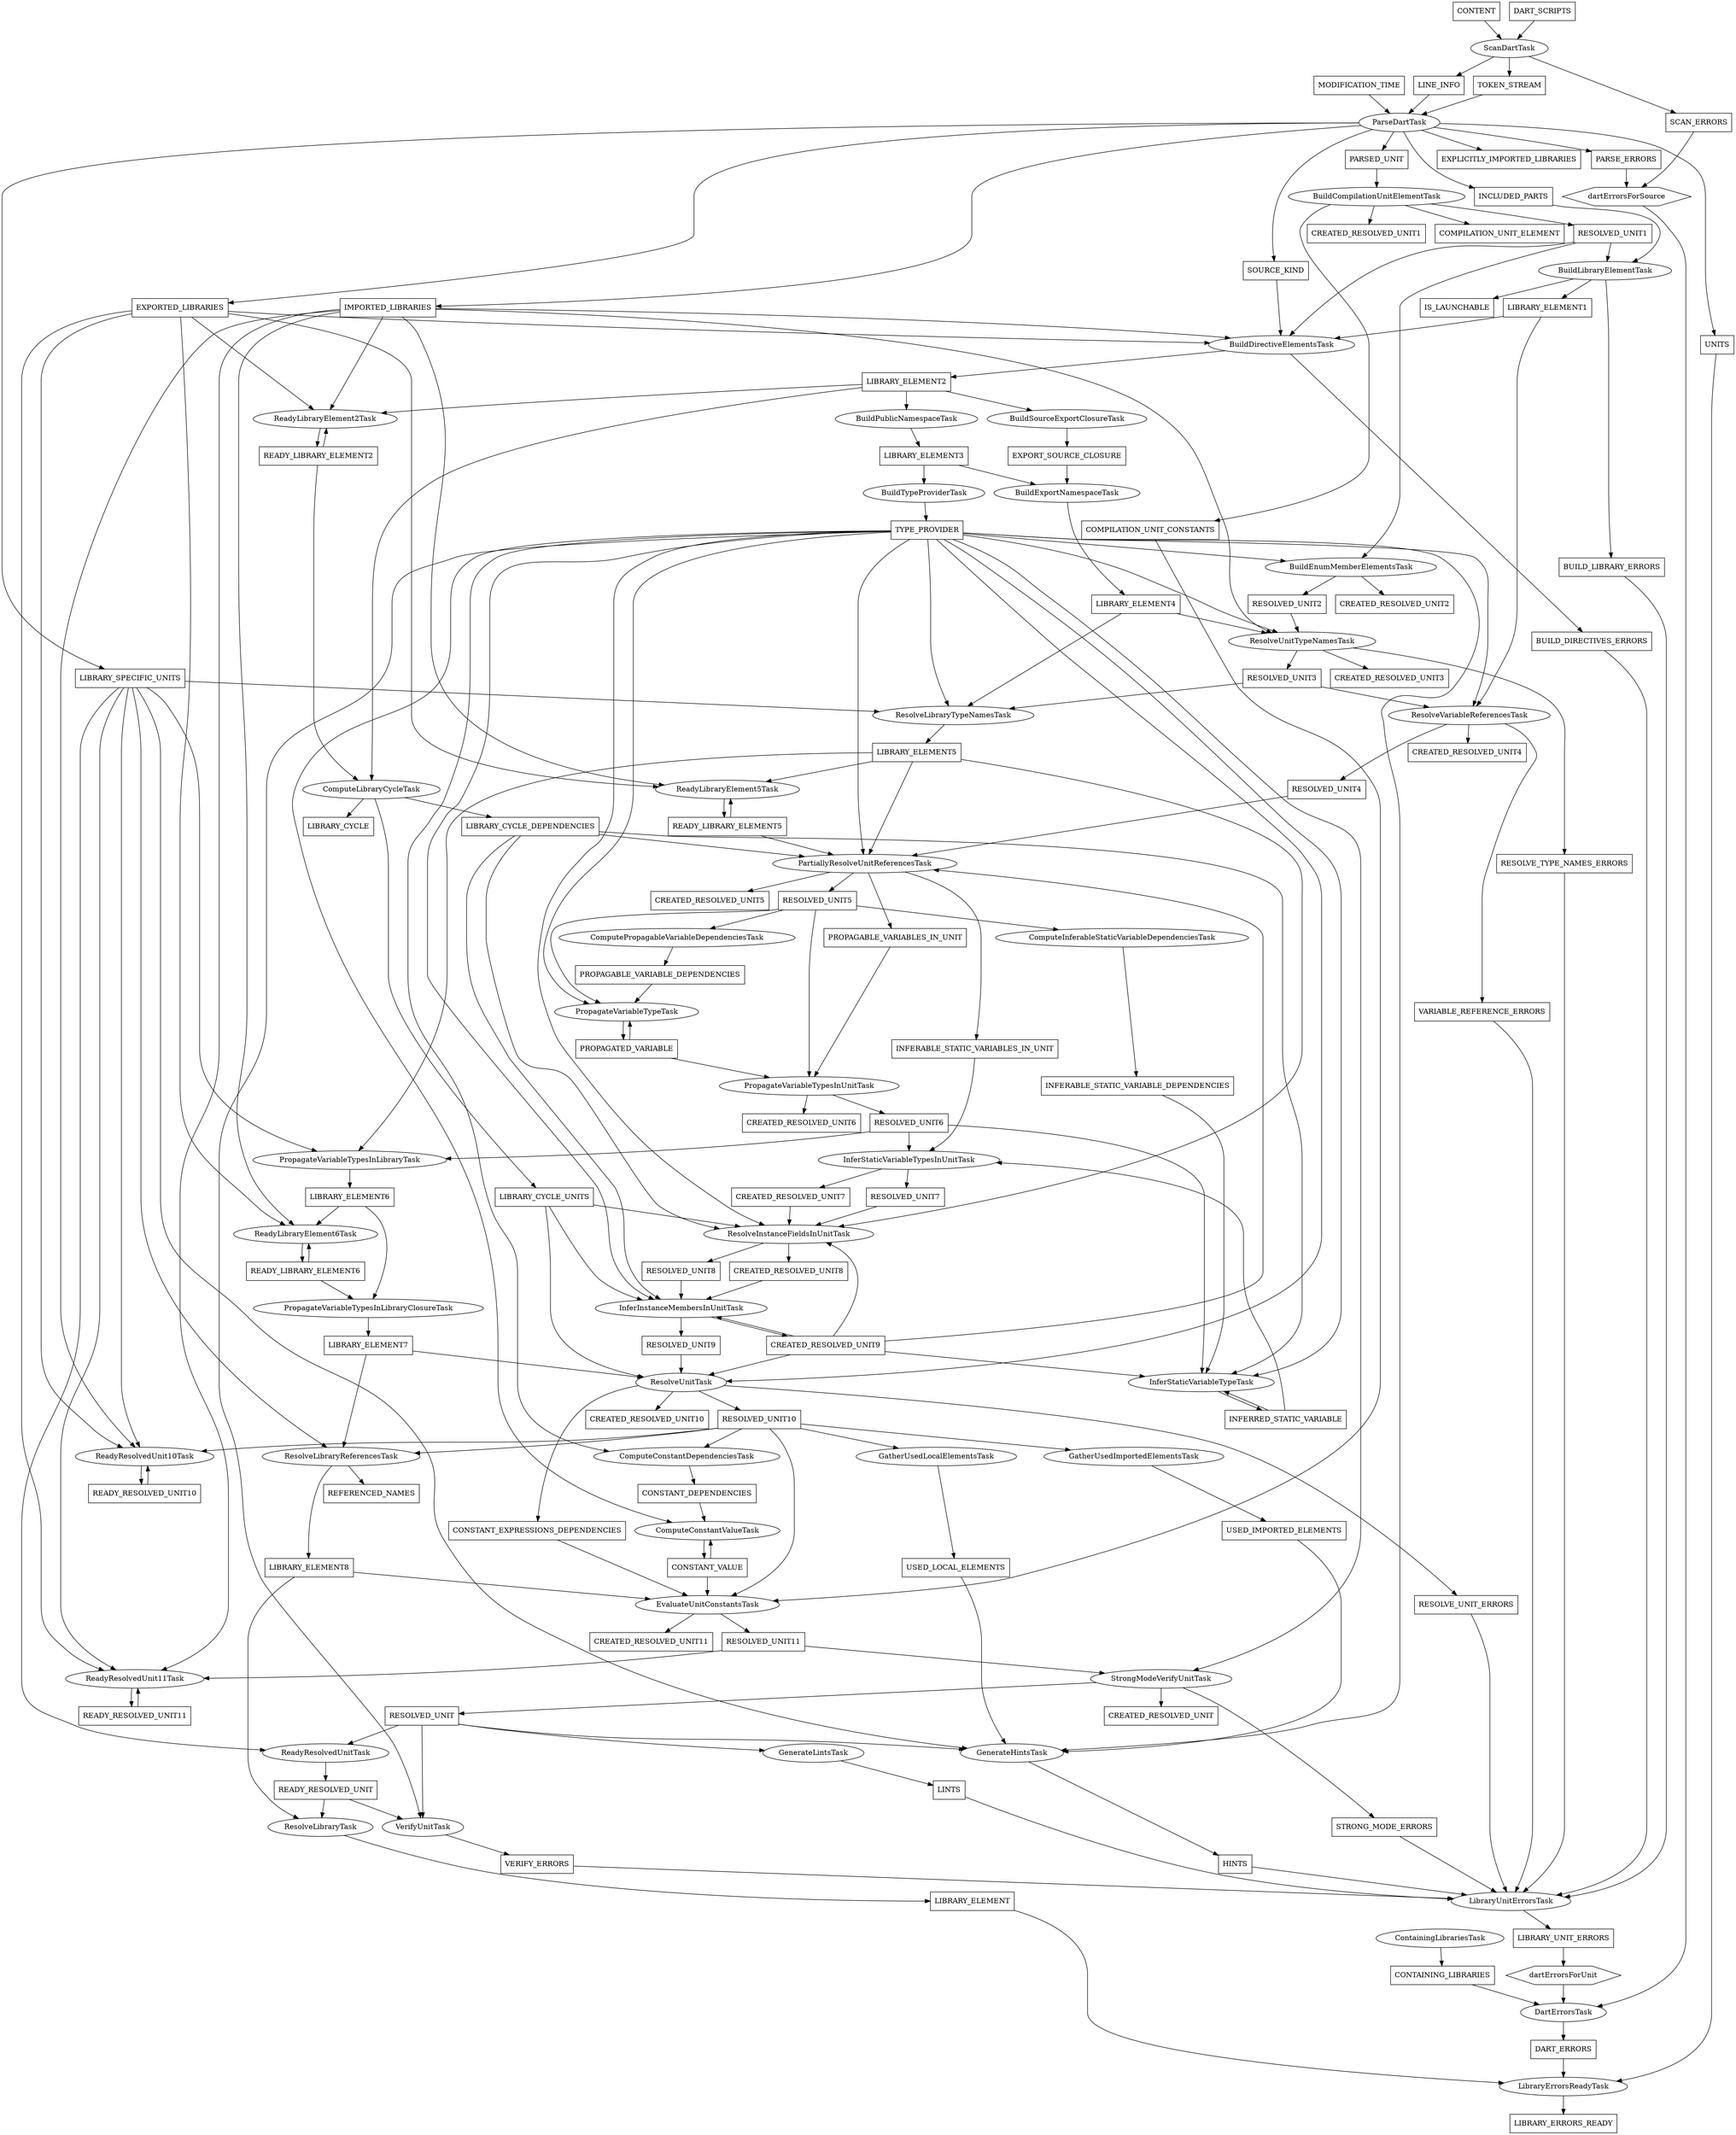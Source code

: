 // Copyright (c) 2015, the Dart project authors.  Please see the AUTHORS file
// for details. All rights reserved. Use of this source code is governed by a
// BSD-style license that can be found in the LICENSE file.
//
// This file has been automatically generated.  Please do not edit it manually.
// To regenerate the file, use the script
// "pkg/analyzer/tool/task_dependency_graph/generate.dart".
//
// To render this graph using Graphviz (www.graphviz.org) use the command:
// "dot tasks.dot -Tpdf -O".
digraph G {
  BUILD_DIRECTIVES_ERRORS -> LibraryUnitErrorsTask
  BUILD_DIRECTIVES_ERRORS [shape=box]
  BUILD_LIBRARY_ERRORS -> LibraryUnitErrorsTask
  BUILD_LIBRARY_ERRORS [shape=box]
  BuildCompilationUnitElementTask -> COMPILATION_UNIT_CONSTANTS
  BuildCompilationUnitElementTask -> COMPILATION_UNIT_ELEMENT
  BuildCompilationUnitElementTask -> CREATED_RESOLVED_UNIT1
  BuildCompilationUnitElementTask -> RESOLVED_UNIT1
  BuildDirectiveElementsTask -> BUILD_DIRECTIVES_ERRORS
  BuildDirectiveElementsTask -> LIBRARY_ELEMENT2
  BuildEnumMemberElementsTask -> CREATED_RESOLVED_UNIT2
  BuildEnumMemberElementsTask -> RESOLVED_UNIT2
  BuildExportNamespaceTask -> LIBRARY_ELEMENT4
  BuildLibraryElementTask -> BUILD_LIBRARY_ERRORS
  BuildLibraryElementTask -> IS_LAUNCHABLE
  BuildLibraryElementTask -> LIBRARY_ELEMENT1
  BuildPublicNamespaceTask -> LIBRARY_ELEMENT3
  BuildSourceExportClosureTask -> EXPORT_SOURCE_CLOSURE
  BuildTypeProviderTask -> TYPE_PROVIDER
  COMPILATION_UNIT_CONSTANTS -> EvaluateUnitConstantsTask
  COMPILATION_UNIT_CONSTANTS [shape=box]
  COMPILATION_UNIT_ELEMENT [shape=box]
  CONSTANT_DEPENDENCIES -> ComputeConstantValueTask
  CONSTANT_DEPENDENCIES [shape=box]
  CONSTANT_EXPRESSIONS_DEPENDENCIES -> EvaluateUnitConstantsTask
  CONSTANT_EXPRESSIONS_DEPENDENCIES [shape=box]
  CONSTANT_VALUE -> ComputeConstantValueTask
  CONSTANT_VALUE -> EvaluateUnitConstantsTask
  CONSTANT_VALUE [shape=box]
  CONTAINING_LIBRARIES -> DartErrorsTask
  CONTAINING_LIBRARIES [shape=box]
  CONTENT -> ScanDartTask
  CONTENT [shape=box]
  CREATED_RESOLVED_UNIT [shape=box]
  CREATED_RESOLVED_UNIT1 [shape=box]
  CREATED_RESOLVED_UNIT10 [shape=box]
  CREATED_RESOLVED_UNIT11 [shape=box]
  CREATED_RESOLVED_UNIT2 [shape=box]
  CREATED_RESOLVED_UNIT3 [shape=box]
  CREATED_RESOLVED_UNIT4 [shape=box]
  CREATED_RESOLVED_UNIT5 [shape=box]
  CREATED_RESOLVED_UNIT6 [shape=box]
  CREATED_RESOLVED_UNIT7 -> ResolveInstanceFieldsInUnitTask
  CREATED_RESOLVED_UNIT7 [shape=box]
  CREATED_RESOLVED_UNIT8 -> InferInstanceMembersInUnitTask
  CREATED_RESOLVED_UNIT8 [shape=box]
  CREATED_RESOLVED_UNIT9 -> InferInstanceMembersInUnitTask
  CREATED_RESOLVED_UNIT9 -> InferStaticVariableTypeTask
  CREATED_RESOLVED_UNIT9 -> PartiallyResolveUnitReferencesTask
  CREATED_RESOLVED_UNIT9 -> ResolveInstanceFieldsInUnitTask
  CREATED_RESOLVED_UNIT9 -> ResolveUnitTask
  CREATED_RESOLVED_UNIT9 [shape=box]
  ComputeConstantDependenciesTask -> CONSTANT_DEPENDENCIES
  ComputeConstantValueTask -> CONSTANT_VALUE
  ComputeInferableStaticVariableDependenciesTask -> INFERABLE_STATIC_VARIABLE_DEPENDENCIES
  ComputeLibraryCycleTask -> LIBRARY_CYCLE
  ComputeLibraryCycleTask -> LIBRARY_CYCLE_DEPENDENCIES
  ComputeLibraryCycleTask -> LIBRARY_CYCLE_UNITS
  ComputePropagableVariableDependenciesTask -> PROPAGABLE_VARIABLE_DEPENDENCIES
  ContainingLibrariesTask -> CONTAINING_LIBRARIES
  DART_ERRORS -> LibraryErrorsReadyTask
  DART_ERRORS [shape=box]
  DART_SCRIPTS -> ScanDartTask
  DART_SCRIPTS [shape=box]
  DartErrorsTask -> DART_ERRORS
  EXPLICITLY_IMPORTED_LIBRARIES [shape=box]
  EXPORTED_LIBRARIES -> BuildDirectiveElementsTask
  EXPORTED_LIBRARIES -> ReadyLibraryElement2Task
  EXPORTED_LIBRARIES -> ReadyLibraryElement5Task
  EXPORTED_LIBRARIES -> ReadyLibraryElement6Task
  EXPORTED_LIBRARIES -> ReadyResolvedUnit10Task
  EXPORTED_LIBRARIES -> ReadyResolvedUnit11Task
  EXPORTED_LIBRARIES [shape=box]
  EXPORT_SOURCE_CLOSURE -> BuildExportNamespaceTask
  EXPORT_SOURCE_CLOSURE [shape=box]
  EvaluateUnitConstantsTask -> CREATED_RESOLVED_UNIT11
  EvaluateUnitConstantsTask -> RESOLVED_UNIT11
  GatherUsedImportedElementsTask -> USED_IMPORTED_ELEMENTS
  GatherUsedLocalElementsTask -> USED_LOCAL_ELEMENTS
  GenerateHintsTask -> HINTS
  GenerateLintsTask -> LINTS
  HINTS -> LibraryUnitErrorsTask
  HINTS [shape=box]
  IMPORTED_LIBRARIES -> BuildDirectiveElementsTask
  IMPORTED_LIBRARIES -> ReadyLibraryElement2Task
  IMPORTED_LIBRARIES -> ReadyLibraryElement5Task
  IMPORTED_LIBRARIES -> ReadyLibraryElement6Task
  IMPORTED_LIBRARIES -> ReadyResolvedUnit10Task
  IMPORTED_LIBRARIES -> ReadyResolvedUnit11Task
  IMPORTED_LIBRARIES -> ResolveUnitTypeNamesTask
  IMPORTED_LIBRARIES [shape=box]
  INCLUDED_PARTS -> BuildLibraryElementTask
  INCLUDED_PARTS [shape=box]
  INFERABLE_STATIC_VARIABLES_IN_UNIT -> InferStaticVariableTypesInUnitTask
  INFERABLE_STATIC_VARIABLES_IN_UNIT [shape=box]
  INFERABLE_STATIC_VARIABLE_DEPENDENCIES -> InferStaticVariableTypeTask
  INFERABLE_STATIC_VARIABLE_DEPENDENCIES [shape=box]
  INFERRED_STATIC_VARIABLE -> InferStaticVariableTypeTask
  INFERRED_STATIC_VARIABLE -> InferStaticVariableTypesInUnitTask
  INFERRED_STATIC_VARIABLE [shape=box]
  IS_LAUNCHABLE [shape=box]
  InferInstanceMembersInUnitTask -> CREATED_RESOLVED_UNIT9
  InferInstanceMembersInUnitTask -> RESOLVED_UNIT9
  InferStaticVariableTypeTask -> INFERRED_STATIC_VARIABLE
  InferStaticVariableTypesInUnitTask -> CREATED_RESOLVED_UNIT7
  InferStaticVariableTypesInUnitTask -> RESOLVED_UNIT7
  LIBRARY_CYCLE [shape=box]
  LIBRARY_CYCLE_DEPENDENCIES -> InferInstanceMembersInUnitTask
  LIBRARY_CYCLE_DEPENDENCIES -> InferStaticVariableTypeTask
  LIBRARY_CYCLE_DEPENDENCIES -> PartiallyResolveUnitReferencesTask
  LIBRARY_CYCLE_DEPENDENCIES -> ResolveInstanceFieldsInUnitTask
  LIBRARY_CYCLE_DEPENDENCIES [shape=box]
  LIBRARY_CYCLE_UNITS -> InferInstanceMembersInUnitTask
  LIBRARY_CYCLE_UNITS -> ResolveInstanceFieldsInUnitTask
  LIBRARY_CYCLE_UNITS -> ResolveUnitTask
  LIBRARY_CYCLE_UNITS [shape=box]
  LIBRARY_ELEMENT -> LibraryErrorsReadyTask
  LIBRARY_ELEMENT [shape=box]
  LIBRARY_ELEMENT1 -> BuildDirectiveElementsTask
  LIBRARY_ELEMENT1 -> ResolveVariableReferencesTask
  LIBRARY_ELEMENT1 [shape=box]
  LIBRARY_ELEMENT2 -> BuildPublicNamespaceTask
  LIBRARY_ELEMENT2 -> BuildSourceExportClosureTask
  LIBRARY_ELEMENT2 -> ComputeLibraryCycleTask
  LIBRARY_ELEMENT2 -> ReadyLibraryElement2Task
  LIBRARY_ELEMENT2 [shape=box]
  LIBRARY_ELEMENT3 -> BuildExportNamespaceTask
  LIBRARY_ELEMENT3 -> BuildTypeProviderTask
  LIBRARY_ELEMENT3 [shape=box]
  LIBRARY_ELEMENT4 -> ResolveLibraryTypeNamesTask
  LIBRARY_ELEMENT4 -> ResolveUnitTypeNamesTask
  LIBRARY_ELEMENT4 [shape=box]
  LIBRARY_ELEMENT5 -> PartiallyResolveUnitReferencesTask
  LIBRARY_ELEMENT5 -> PropagateVariableTypesInLibraryTask
  LIBRARY_ELEMENT5 -> ReadyLibraryElement5Task
  LIBRARY_ELEMENT5 -> ResolveInstanceFieldsInUnitTask
  LIBRARY_ELEMENT5 [shape=box]
  LIBRARY_ELEMENT6 -> PropagateVariableTypesInLibraryClosureTask
  LIBRARY_ELEMENT6 -> ReadyLibraryElement6Task
  LIBRARY_ELEMENT6 [shape=box]
  LIBRARY_ELEMENT7 -> ResolveLibraryReferencesTask
  LIBRARY_ELEMENT7 -> ResolveUnitTask
  LIBRARY_ELEMENT7 [shape=box]
  LIBRARY_ELEMENT8 -> EvaluateUnitConstantsTask
  LIBRARY_ELEMENT8 -> ResolveLibraryTask
  LIBRARY_ELEMENT8 [shape=box]
  LIBRARY_ERRORS_READY [shape=box]
  LIBRARY_SPECIFIC_UNITS -> GenerateHintsTask
  LIBRARY_SPECIFIC_UNITS -> PropagateVariableTypesInLibraryTask
  LIBRARY_SPECIFIC_UNITS -> ReadyResolvedUnit10Task
  LIBRARY_SPECIFIC_UNITS -> ReadyResolvedUnit11Task
  LIBRARY_SPECIFIC_UNITS -> ReadyResolvedUnitTask
  LIBRARY_SPECIFIC_UNITS -> ResolveLibraryReferencesTask
  LIBRARY_SPECIFIC_UNITS -> ResolveLibraryTypeNamesTask
  LIBRARY_SPECIFIC_UNITS [shape=box]
  LIBRARY_UNIT_ERRORS -> dartErrorsForUnit
  LIBRARY_UNIT_ERRORS [shape=box]
  LINE_INFO -> ParseDartTask
  LINE_INFO [shape=box]
  LINTS -> LibraryUnitErrorsTask
  LINTS [shape=box]
  LibraryErrorsReadyTask -> LIBRARY_ERRORS_READY
  LibraryUnitErrorsTask -> LIBRARY_UNIT_ERRORS
  MODIFICATION_TIME -> ParseDartTask
  MODIFICATION_TIME [shape=box]
  PARSED_UNIT -> BuildCompilationUnitElementTask
  PARSED_UNIT [shape=box]
  PARSE_ERRORS -> dartErrorsForSource
  PARSE_ERRORS [shape=box]
  PROPAGABLE_VARIABLES_IN_UNIT -> PropagateVariableTypesInUnitTask
  PROPAGABLE_VARIABLES_IN_UNIT [shape=box]
  PROPAGABLE_VARIABLE_DEPENDENCIES -> PropagateVariableTypeTask
  PROPAGABLE_VARIABLE_DEPENDENCIES [shape=box]
  PROPAGATED_VARIABLE -> PropagateVariableTypeTask
  PROPAGATED_VARIABLE -> PropagateVariableTypesInUnitTask
  PROPAGATED_VARIABLE [shape=box]
  ParseDartTask -> EXPLICITLY_IMPORTED_LIBRARIES
  ParseDartTask -> EXPORTED_LIBRARIES
  ParseDartTask -> IMPORTED_LIBRARIES
  ParseDartTask -> INCLUDED_PARTS
  ParseDartTask -> LIBRARY_SPECIFIC_UNITS
  ParseDartTask -> PARSED_UNIT
  ParseDartTask -> PARSE_ERRORS
  ParseDartTask -> SOURCE_KIND
  ParseDartTask -> UNITS
  PartiallyResolveUnitReferencesTask -> CREATED_RESOLVED_UNIT5
  PartiallyResolveUnitReferencesTask -> INFERABLE_STATIC_VARIABLES_IN_UNIT
  PartiallyResolveUnitReferencesTask -> PROPAGABLE_VARIABLES_IN_UNIT
  PartiallyResolveUnitReferencesTask -> RESOLVED_UNIT5
  PropagateVariableTypeTask -> PROPAGATED_VARIABLE
  PropagateVariableTypesInLibraryClosureTask -> LIBRARY_ELEMENT7
  PropagateVariableTypesInLibraryTask -> LIBRARY_ELEMENT6
  PropagateVariableTypesInUnitTask -> CREATED_RESOLVED_UNIT6
  PropagateVariableTypesInUnitTask -> RESOLVED_UNIT6
  READY_LIBRARY_ELEMENT2 -> ComputeLibraryCycleTask
  READY_LIBRARY_ELEMENT2 -> ReadyLibraryElement2Task
  READY_LIBRARY_ELEMENT2 [shape=box]
  READY_LIBRARY_ELEMENT5 -> PartiallyResolveUnitReferencesTask
  READY_LIBRARY_ELEMENT5 -> ReadyLibraryElement5Task
  READY_LIBRARY_ELEMENT5 [shape=box]
  READY_LIBRARY_ELEMENT6 -> PropagateVariableTypesInLibraryClosureTask
  READY_LIBRARY_ELEMENT6 -> ReadyLibraryElement6Task
  READY_LIBRARY_ELEMENT6 [shape=box]
  READY_RESOLVED_UNIT -> ResolveLibraryTask
  READY_RESOLVED_UNIT -> VerifyUnitTask
  READY_RESOLVED_UNIT [shape=box]
  READY_RESOLVED_UNIT10 -> ReadyResolvedUnit10Task
  READY_RESOLVED_UNIT10 [shape=box]
  READY_RESOLVED_UNIT11 -> ReadyResolvedUnit11Task
  READY_RESOLVED_UNIT11 [shape=box]
  REFERENCED_NAMES [shape=box]
  RESOLVED_UNIT -> GenerateHintsTask
  RESOLVED_UNIT -> GenerateLintsTask
  RESOLVED_UNIT -> ReadyResolvedUnitTask
  RESOLVED_UNIT -> VerifyUnitTask
  RESOLVED_UNIT [shape=box]
  RESOLVED_UNIT1 -> BuildDirectiveElementsTask
  RESOLVED_UNIT1 -> BuildEnumMemberElementsTask
  RESOLVED_UNIT1 -> BuildLibraryElementTask
  RESOLVED_UNIT1 [shape=box]
  RESOLVED_UNIT10 -> ComputeConstantDependenciesTask
  RESOLVED_UNIT10 -> EvaluateUnitConstantsTask
  RESOLVED_UNIT10 -> GatherUsedImportedElementsTask
  RESOLVED_UNIT10 -> GatherUsedLocalElementsTask
  RESOLVED_UNIT10 -> ReadyResolvedUnit10Task
  RESOLVED_UNIT10 -> ResolveLibraryReferencesTask
  RESOLVED_UNIT10 [shape=box]
  RESOLVED_UNIT11 -> ReadyResolvedUnit11Task
  RESOLVED_UNIT11 -> StrongModeVerifyUnitTask
  RESOLVED_UNIT11 [shape=box]
  RESOLVED_UNIT2 -> ResolveUnitTypeNamesTask
  RESOLVED_UNIT2 [shape=box]
  RESOLVED_UNIT3 -> ResolveLibraryTypeNamesTask
  RESOLVED_UNIT3 -> ResolveVariableReferencesTask
  RESOLVED_UNIT3 [shape=box]
  RESOLVED_UNIT4 -> PartiallyResolveUnitReferencesTask
  RESOLVED_UNIT4 [shape=box]
  RESOLVED_UNIT5 -> ComputeInferableStaticVariableDependenciesTask
  RESOLVED_UNIT5 -> ComputePropagableVariableDependenciesTask
  RESOLVED_UNIT5 -> PropagateVariableTypeTask
  RESOLVED_UNIT5 -> PropagateVariableTypesInUnitTask
  RESOLVED_UNIT5 [shape=box]
  RESOLVED_UNIT6 -> InferStaticVariableTypeTask
  RESOLVED_UNIT6 -> InferStaticVariableTypesInUnitTask
  RESOLVED_UNIT6 -> PropagateVariableTypesInLibraryTask
  RESOLVED_UNIT6 [shape=box]
  RESOLVED_UNIT7 -> ResolveInstanceFieldsInUnitTask
  RESOLVED_UNIT7 [shape=box]
  RESOLVED_UNIT8 -> InferInstanceMembersInUnitTask
  RESOLVED_UNIT8 [shape=box]
  RESOLVED_UNIT9 -> ResolveUnitTask
  RESOLVED_UNIT9 [shape=box]
  RESOLVE_TYPE_NAMES_ERRORS -> LibraryUnitErrorsTask
  RESOLVE_TYPE_NAMES_ERRORS [shape=box]
  RESOLVE_UNIT_ERRORS -> LibraryUnitErrorsTask
  RESOLVE_UNIT_ERRORS [shape=box]
  ReadyLibraryElement2Task -> READY_LIBRARY_ELEMENT2
  ReadyLibraryElement5Task -> READY_LIBRARY_ELEMENT5
  ReadyLibraryElement6Task -> READY_LIBRARY_ELEMENT6
  ReadyResolvedUnit10Task -> READY_RESOLVED_UNIT10
  ReadyResolvedUnit11Task -> READY_RESOLVED_UNIT11
  ReadyResolvedUnitTask -> READY_RESOLVED_UNIT
  ResolveInstanceFieldsInUnitTask -> CREATED_RESOLVED_UNIT8
  ResolveInstanceFieldsInUnitTask -> RESOLVED_UNIT8
  ResolveLibraryReferencesTask -> LIBRARY_ELEMENT8
  ResolveLibraryReferencesTask -> REFERENCED_NAMES
  ResolveLibraryTask -> LIBRARY_ELEMENT
  ResolveLibraryTypeNamesTask -> LIBRARY_ELEMENT5
  ResolveUnitTask -> CONSTANT_EXPRESSIONS_DEPENDENCIES
  ResolveUnitTask -> CREATED_RESOLVED_UNIT10
  ResolveUnitTask -> RESOLVED_UNIT10
  ResolveUnitTask -> RESOLVE_UNIT_ERRORS
  ResolveUnitTypeNamesTask -> CREATED_RESOLVED_UNIT3
  ResolveUnitTypeNamesTask -> RESOLVED_UNIT3
  ResolveUnitTypeNamesTask -> RESOLVE_TYPE_NAMES_ERRORS
  ResolveVariableReferencesTask -> CREATED_RESOLVED_UNIT4
  ResolveVariableReferencesTask -> RESOLVED_UNIT4
  ResolveVariableReferencesTask -> VARIABLE_REFERENCE_ERRORS
  SCAN_ERRORS -> dartErrorsForSource
  SCAN_ERRORS [shape=box]
  SOURCE_KIND -> BuildDirectiveElementsTask
  SOURCE_KIND [shape=box]
  STRONG_MODE_ERRORS -> LibraryUnitErrorsTask
  STRONG_MODE_ERRORS [shape=box]
  ScanDartTask -> LINE_INFO
  ScanDartTask -> SCAN_ERRORS
  ScanDartTask -> TOKEN_STREAM
  StrongModeVerifyUnitTask -> CREATED_RESOLVED_UNIT
  StrongModeVerifyUnitTask -> RESOLVED_UNIT
  StrongModeVerifyUnitTask -> STRONG_MODE_ERRORS
  TOKEN_STREAM -> ParseDartTask
  TOKEN_STREAM [shape=box]
  TYPE_PROVIDER -> BuildEnumMemberElementsTask
  TYPE_PROVIDER -> ComputeConstantDependenciesTask
  TYPE_PROVIDER -> ComputeConstantValueTask
  TYPE_PROVIDER -> GenerateHintsTask
  TYPE_PROVIDER -> InferInstanceMembersInUnitTask
  TYPE_PROVIDER -> InferStaticVariableTypeTask
  TYPE_PROVIDER -> PartiallyResolveUnitReferencesTask
  TYPE_PROVIDER -> PropagateVariableTypeTask
  TYPE_PROVIDER -> ResolveInstanceFieldsInUnitTask
  TYPE_PROVIDER -> ResolveLibraryTypeNamesTask
  TYPE_PROVIDER -> ResolveUnitTask
  TYPE_PROVIDER -> ResolveUnitTypeNamesTask
  TYPE_PROVIDER -> ResolveVariableReferencesTask
  TYPE_PROVIDER -> StrongModeVerifyUnitTask
  TYPE_PROVIDER -> VerifyUnitTask
  TYPE_PROVIDER [shape=box]
  UNITS -> LibraryErrorsReadyTask
  UNITS [shape=box]
  USED_IMPORTED_ELEMENTS -> GenerateHintsTask
  USED_IMPORTED_ELEMENTS [shape=box]
  USED_LOCAL_ELEMENTS -> GenerateHintsTask
  USED_LOCAL_ELEMENTS [shape=box]
  VARIABLE_REFERENCE_ERRORS -> LibraryUnitErrorsTask
  VARIABLE_REFERENCE_ERRORS [shape=box]
  VERIFY_ERRORS -> LibraryUnitErrorsTask
  VERIFY_ERRORS [shape=box]
  VerifyUnitTask -> VERIFY_ERRORS
  dartErrorsForSource -> DartErrorsTask
  dartErrorsForSource [shape=hexagon]
  dartErrorsForUnit -> DartErrorsTask
  dartErrorsForUnit [shape=hexagon]
}
